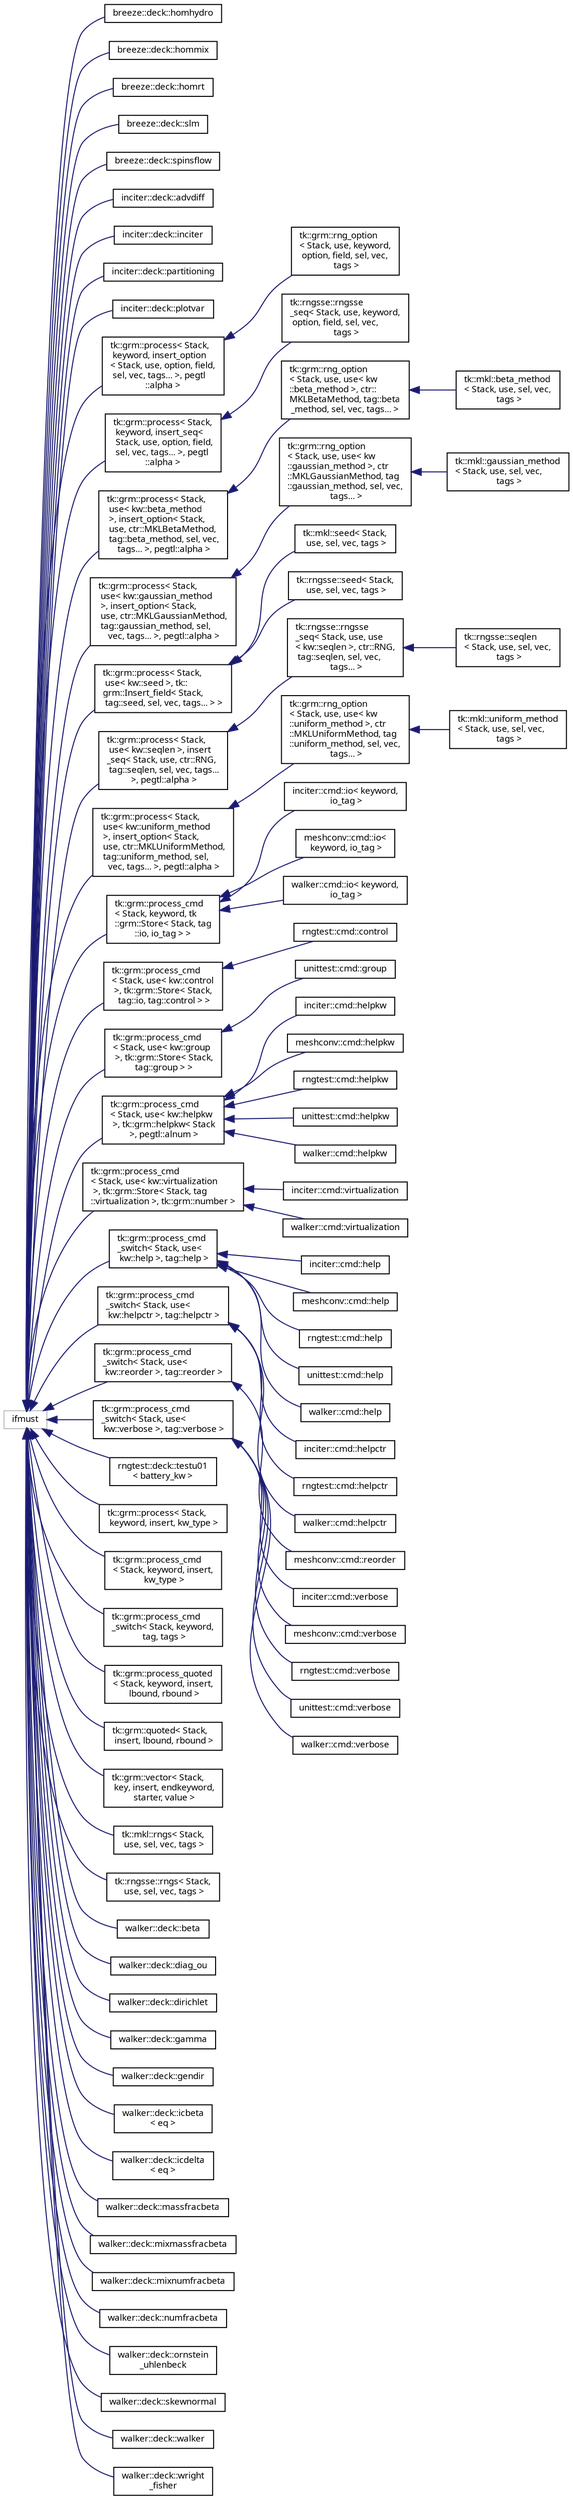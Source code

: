 digraph "Graphical Class Hierarchy"
{
 // INTERACTIVE_SVG=YES
  bgcolor="transparent";
  edge [fontname="sans-serif",fontsize="9",labelfontname="sans-serif",labelfontsize="9"];
  node [fontname="sans-serif",fontsize="9",shape=record];
  rankdir="LR";
  Node1 [label="ifmust",height=0.2,width=0.4,color="grey75"];
  Node1 -> Node2 [dir="back",color="midnightblue",fontsize="9",style="solid",fontname="sans-serif"];
  Node2 [label="breeze::deck::homhydro",height=0.2,width=0.4,color="black",URL="$structbreeze_1_1deck_1_1homhydro.html",tooltip="Match homhydro ... end block. "];
  Node1 -> Node3 [dir="back",color="midnightblue",fontsize="9",style="solid",fontname="sans-serif"];
  Node3 [label="breeze::deck::hommix",height=0.2,width=0.4,color="black",URL="$structbreeze_1_1deck_1_1hommix.html",tooltip="Match material mix models. "];
  Node1 -> Node4 [dir="back",color="midnightblue",fontsize="9",style="solid",fontname="sans-serif"];
  Node4 [label="breeze::deck::homrt",height=0.2,width=0.4,color="black",URL="$structbreeze_1_1deck_1_1homrt.html",tooltip="Match homrt ... end block. "];
  Node1 -> Node5 [dir="back",color="midnightblue",fontsize="9",style="solid",fontname="sans-serif"];
  Node5 [label="breeze::deck::slm",height=0.2,width=0.4,color="black",URL="$structbreeze_1_1deck_1_1slm.html",tooltip="Match slm ... end block. "];
  Node1 -> Node6 [dir="back",color="midnightblue",fontsize="9",style="solid",fontname="sans-serif"];
  Node6 [label="breeze::deck::spinsflow",height=0.2,width=0.4,color="black",URL="$structbreeze_1_1deck_1_1spinsflow.html",tooltip="Match spinsflow ... end block. "];
  Node1 -> Node7 [dir="back",color="midnightblue",fontsize="9",style="solid",fontname="sans-serif"];
  Node7 [label="inciter::deck::advdiff",height=0.2,width=0.4,color="black",URL="$structinciter_1_1deck_1_1advdiff.html",tooltip="advection-diffusion partial differential equation for a scalar "];
  Node1 -> Node8 [dir="back",color="midnightblue",fontsize="9",style="solid",fontname="sans-serif"];
  Node8 [label="inciter::deck::inciter",height=0.2,width=0.4,color="black",URL="$structinciter_1_1deck_1_1inciter.html",tooltip="&#39;inciter&#39; block "];
  Node1 -> Node9 [dir="back",color="midnightblue",fontsize="9",style="solid",fontname="sans-serif"];
  Node9 [label="inciter::deck::partitioning",height=0.2,width=0.4,color="black",URL="$structinciter_1_1deck_1_1partitioning.html",tooltip="partitioning ... end block "];
  Node1 -> Node10 [dir="back",color="midnightblue",fontsize="9",style="solid",fontname="sans-serif"];
  Node10 [label="inciter::deck::plotvar",height=0.2,width=0.4,color="black",URL="$structinciter_1_1deck_1_1plotvar.html",tooltip="plotvar ... end block "];
  Node1 -> Node11 [dir="back",color="midnightblue",fontsize="9",style="solid",fontname="sans-serif"];
  Node11 [label="tk::grm::process\< Stack,\l keyword, insert_option\l\< Stack, use, option, field,\l sel, vec, tags... \>, pegtl\l::alpha \>",height=0.2,width=0.4,color="black",URL="$structtk_1_1grm_1_1process.html"];
  Node11 -> Node12 [dir="back",color="midnightblue",fontsize="9",style="solid",fontname="sans-serif"];
  Node12 [label="tk::grm::rng_option\l\< Stack, use, keyword,\l option, field, sel, vec,\l tags \>",height=0.2,width=0.4,color="black",URL="$structtk_1_1grm_1_1rng__option.html",tooltip="Insert RNG parameter. "];
  Node1 -> Node13 [dir="back",color="midnightblue",fontsize="9",style="solid",fontname="sans-serif"];
  Node13 [label="tk::grm::process\< Stack,\l keyword, insert_seq\<\l Stack, use, option, field,\l sel, vec, tags... \>, pegtl\l::alpha \>",height=0.2,width=0.4,color="black",URL="$structtk_1_1grm_1_1process.html"];
  Node13 -> Node14 [dir="back",color="midnightblue",fontsize="9",style="solid",fontname="sans-serif"];
  Node14 [label="tk::rngsse::rngsse\l_seq\< Stack, use, keyword,\l option, field, sel, vec,\l tags \>",height=0.2,width=0.4,color="black",URL="$structtk_1_1rngsse_1_1rngsse__seq.html",tooltip="Match and set RNG sequence length parameter. "];
  Node1 -> Node15 [dir="back",color="midnightblue",fontsize="9",style="solid",fontname="sans-serif"];
  Node15 [label="tk::grm::process\< Stack,\l use\< kw::beta_method\l \>, insert_option\< Stack,\l use, ctr::MKLBetaMethod,\l tag::beta_method, sel, vec,\l tags... \>, pegtl::alpha \>",height=0.2,width=0.4,color="black",URL="$structtk_1_1grm_1_1process.html"];
  Node15 -> Node16 [dir="back",color="midnightblue",fontsize="9",style="solid",fontname="sans-serif"];
  Node16 [label="tk::grm::rng_option\l\< Stack, use, use\< kw\l::beta_method \>, ctr::\lMKLBetaMethod, tag::beta\l_method, sel, vec, tags... \>",height=0.2,width=0.4,color="black",URL="$structtk_1_1grm_1_1rng__option.html"];
  Node16 -> Node17 [dir="back",color="midnightblue",fontsize="9",style="solid",fontname="sans-serif"];
  Node17 [label="tk::mkl::beta_method\l\< Stack, use, sel, vec,\l tags \>",height=0.2,width=0.4,color="black",URL="$structtk_1_1mkl_1_1beta__method.html",tooltip="Match and set MKL beta method algorithm. "];
  Node1 -> Node18 [dir="back",color="midnightblue",fontsize="9",style="solid",fontname="sans-serif"];
  Node18 [label="tk::grm::process\< Stack,\l use\< kw::gaussian_method\l \>, insert_option\< Stack,\l use, ctr::MKLGaussianMethod,\l tag::gaussian_method, sel,\l vec, tags... \>, pegtl::alpha \>",height=0.2,width=0.4,color="black",URL="$structtk_1_1grm_1_1process.html"];
  Node18 -> Node19 [dir="back",color="midnightblue",fontsize="9",style="solid",fontname="sans-serif"];
  Node19 [label="tk::grm::rng_option\l\< Stack, use, use\< kw\l::gaussian_method \>, ctr\l::MKLGaussianMethod, tag\l::gaussian_method, sel, vec,\l tags... \>",height=0.2,width=0.4,color="black",URL="$structtk_1_1grm_1_1rng__option.html"];
  Node19 -> Node20 [dir="back",color="midnightblue",fontsize="9",style="solid",fontname="sans-serif"];
  Node20 [label="tk::mkl::gaussian_method\l\< Stack, use, sel, vec,\l tags \>",height=0.2,width=0.4,color="black",URL="$structtk_1_1mkl_1_1gaussian__method.html",tooltip="Match and set MKL Gaussian method algorithm. "];
  Node1 -> Node21 [dir="back",color="midnightblue",fontsize="9",style="solid",fontname="sans-serif"];
  Node21 [label="tk::grm::process\< Stack,\l use\< kw::seed \>, tk::\lgrm::Insert_field\< Stack,\l tag::seed, sel, vec, tags... \> \>",height=0.2,width=0.4,color="black",URL="$structtk_1_1grm_1_1process.html"];
  Node21 -> Node22 [dir="back",color="midnightblue",fontsize="9",style="solid",fontname="sans-serif"];
  Node22 [label="tk::mkl::seed\< Stack,\l use, sel, vec, tags \>",height=0.2,width=0.4,color="black",URL="$structtk_1_1mkl_1_1seed.html",tooltip="Match and set MKL RNG seed. "];
  Node21 -> Node23 [dir="back",color="midnightblue",fontsize="9",style="solid",fontname="sans-serif"];
  Node23 [label="tk::rngsse::seed\< Stack,\l use, sel, vec, tags \>",height=0.2,width=0.4,color="black",URL="$structtk_1_1rngsse_1_1seed.html",tooltip="Match and set RNGSSE RNG seed. "];
  Node1 -> Node24 [dir="back",color="midnightblue",fontsize="9",style="solid",fontname="sans-serif"];
  Node24 [label="tk::grm::process\< Stack,\l use\< kw::seqlen \>, insert\l_seq\< Stack, use, ctr::RNG,\l tag::seqlen, sel, vec, tags...\l \>, pegtl::alpha \>",height=0.2,width=0.4,color="black",URL="$structtk_1_1grm_1_1process.html"];
  Node24 -> Node25 [dir="back",color="midnightblue",fontsize="9",style="solid",fontname="sans-serif"];
  Node25 [label="tk::rngsse::rngsse\l_seq\< Stack, use, use\l\< kw::seqlen \>, ctr::RNG,\l tag::seqlen, sel, vec,\l tags... \>",height=0.2,width=0.4,color="black",URL="$structtk_1_1rngsse_1_1rngsse__seq.html"];
  Node25 -> Node26 [dir="back",color="midnightblue",fontsize="9",style="solid",fontname="sans-serif"];
  Node26 [label="tk::rngsse::seqlen\l\< Stack, use, sel, vec,\l tags \>",height=0.2,width=0.4,color="black",URL="$structtk_1_1rngsse_1_1seqlen.html",tooltip="Match and set RNGSSE sequence length. "];
  Node1 -> Node27 [dir="back",color="midnightblue",fontsize="9",style="solid",fontname="sans-serif"];
  Node27 [label="tk::grm::process\< Stack,\l use\< kw::uniform_method\l \>, insert_option\< Stack,\l use, ctr::MKLUniformMethod,\l tag::uniform_method, sel,\l vec, tags... \>, pegtl::alpha \>",height=0.2,width=0.4,color="black",URL="$structtk_1_1grm_1_1process.html"];
  Node27 -> Node28 [dir="back",color="midnightblue",fontsize="9",style="solid",fontname="sans-serif"];
  Node28 [label="tk::grm::rng_option\l\< Stack, use, use\< kw\l::uniform_method \>, ctr\l::MKLUniformMethod, tag\l::uniform_method, sel, vec,\l tags... \>",height=0.2,width=0.4,color="black",URL="$structtk_1_1grm_1_1rng__option.html"];
  Node28 -> Node29 [dir="back",color="midnightblue",fontsize="9",style="solid",fontname="sans-serif"];
  Node29 [label="tk::mkl::uniform_method\l\< Stack, use, sel, vec,\l tags \>",height=0.2,width=0.4,color="black",URL="$structtk_1_1mkl_1_1uniform__method.html",tooltip="Match and set MKL uniform method algorithm. "];
  Node1 -> Node30 [dir="back",color="midnightblue",fontsize="9",style="solid",fontname="sans-serif"];
  Node30 [label="tk::grm::process_cmd\l\< Stack, keyword, tk\l::grm::Store\< Stack, tag\l::io, io_tag \> \>",height=0.2,width=0.4,color="black",URL="$structtk_1_1grm_1_1process__cmd.html"];
  Node30 -> Node31 [dir="back",color="midnightblue",fontsize="9",style="solid",fontname="sans-serif"];
  Node31 [label="inciter::cmd::io\< keyword,\l io_tag \>",height=0.2,width=0.4,color="black",URL="$structinciter_1_1cmd_1_1io.html",tooltip="Match and set io parameter. "];
  Node30 -> Node32 [dir="back",color="midnightblue",fontsize="9",style="solid",fontname="sans-serif"];
  Node32 [label="meshconv::cmd::io\<\l keyword, io_tag \>",height=0.2,width=0.4,color="black",URL="$structmeshconv_1_1cmd_1_1io.html",tooltip="Match and set io parameter. "];
  Node30 -> Node33 [dir="back",color="midnightblue",fontsize="9",style="solid",fontname="sans-serif"];
  Node33 [label="walker::cmd::io\< keyword,\l io_tag \>",height=0.2,width=0.4,color="black",URL="$structwalker_1_1cmd_1_1io.html",tooltip="io parameter "];
  Node1 -> Node34 [dir="back",color="midnightblue",fontsize="9",style="solid",fontname="sans-serif"];
  Node34 [label="tk::grm::process_cmd\l\< Stack, use\< kw::control\l \>, tk::grm::Store\< Stack,\l tag::io, tag::control \> \>",height=0.2,width=0.4,color="black",URL="$structtk_1_1grm_1_1process__cmd.html"];
  Node34 -> Node35 [dir="back",color="midnightblue",fontsize="9",style="solid",fontname="sans-serif"];
  Node35 [label="rngtest::cmd::control",height=0.2,width=0.4,color="black",URL="$structrngtest_1_1cmd_1_1control.html",tooltip="Match and set control (i.e., input deck) file name. "];
  Node1 -> Node36 [dir="back",color="midnightblue",fontsize="9",style="solid",fontname="sans-serif"];
  Node36 [label="tk::grm::process_cmd\l\< Stack, use\< kw::group\l \>, tk::grm::Store\< Stack,\l tag::group \> \>",height=0.2,width=0.4,color="black",URL="$structtk_1_1grm_1_1process__cmd.html"];
  Node36 -> Node37 [dir="back",color="midnightblue",fontsize="9",style="solid",fontname="sans-serif"];
  Node37 [label="unittest::cmd::group",height=0.2,width=0.4,color="black",URL="$structunittest_1_1cmd_1_1group.html",tooltip="Match test group name(s) and only run those. "];
  Node1 -> Node38 [dir="back",color="midnightblue",fontsize="9",style="solid",fontname="sans-serif"];
  Node38 [label="tk::grm::process_cmd\l\< Stack, use\< kw::helpkw\l \>, tk::grm::helpkw\< Stack\l \>, pegtl::alnum \>",height=0.2,width=0.4,color="black",URL="$structtk_1_1grm_1_1process__cmd.html"];
  Node38 -> Node39 [dir="back",color="midnightblue",fontsize="9",style="solid",fontname="sans-serif"];
  Node39 [label="inciter::cmd::helpkw",height=0.2,width=0.4,color="black",URL="$structinciter_1_1cmd_1_1helpkw.html",tooltip="Match help on a command-line or control file keyword. "];
  Node38 -> Node40 [dir="back",color="midnightblue",fontsize="9",style="solid",fontname="sans-serif"];
  Node40 [label="meshconv::cmd::helpkw",height=0.2,width=0.4,color="black",URL="$structmeshconv_1_1cmd_1_1helpkw.html",tooltip="Match help on a single command-line or control file keyword. "];
  Node38 -> Node41 [dir="back",color="midnightblue",fontsize="9",style="solid",fontname="sans-serif"];
  Node41 [label="rngtest::cmd::helpkw",height=0.2,width=0.4,color="black",URL="$structrngtest_1_1cmd_1_1helpkw.html",tooltip="Match help on a command-line keyword. "];
  Node38 -> Node42 [dir="back",color="midnightblue",fontsize="9",style="solid",fontname="sans-serif"];
  Node42 [label="unittest::cmd::helpkw",height=0.2,width=0.4,color="black",URL="$structunittest_1_1cmd_1_1helpkw.html",tooltip="Match help on a command-line keyword. "];
  Node38 -> Node43 [dir="back",color="midnightblue",fontsize="9",style="solid",fontname="sans-serif"];
  Node43 [label="walker::cmd::helpkw",height=0.2,width=0.4,color="black",URL="$structwalker_1_1cmd_1_1helpkw.html",tooltip="help on a command-line keyword "];
  Node1 -> Node44 [dir="back",color="midnightblue",fontsize="9",style="solid",fontname="sans-serif"];
  Node44 [label="tk::grm::process_cmd\l\< Stack, use\< kw::virtualization\l \>, tk::grm::Store\< Stack, tag\l::virtualization \>, tk::grm::number \>",height=0.2,width=0.4,color="black",URL="$structtk_1_1grm_1_1process__cmd.html"];
  Node44 -> Node45 [dir="back",color="midnightblue",fontsize="9",style="solid",fontname="sans-serif"];
  Node45 [label="inciter::cmd::virtualization",height=0.2,width=0.4,color="black",URL="$structinciter_1_1cmd_1_1virtualization.html",tooltip="Match and set virtualization parameter. "];
  Node44 -> Node46 [dir="back",color="midnightblue",fontsize="9",style="solid",fontname="sans-serif"];
  Node46 [label="walker::cmd::virtualization",height=0.2,width=0.4,color="black",URL="$structwalker_1_1cmd_1_1virtualization.html",tooltip="virtualization parameter "];
  Node1 -> Node47 [dir="back",color="midnightblue",fontsize="9",style="solid",fontname="sans-serif"];
  Node47 [label="tk::grm::process_cmd\l_switch\< Stack, use\<\l kw::help \>, tag::help \>",height=0.2,width=0.4,color="black",URL="$structtk_1_1grm_1_1process__cmd__switch.html"];
  Node47 -> Node48 [dir="back",color="midnightblue",fontsize="9",style="solid",fontname="sans-serif"];
  Node48 [label="inciter::cmd::help",height=0.2,width=0.4,color="black",URL="$structinciter_1_1cmd_1_1help.html",tooltip="Match help on command-line parameters. "];
  Node47 -> Node49 [dir="back",color="midnightblue",fontsize="9",style="solid",fontname="sans-serif"];
  Node49 [label="meshconv::cmd::help",height=0.2,width=0.4,color="black",URL="$structmeshconv_1_1cmd_1_1help.html",tooltip="Match help on command-line parameters. "];
  Node47 -> Node50 [dir="back",color="midnightblue",fontsize="9",style="solid",fontname="sans-serif"];
  Node50 [label="rngtest::cmd::help",height=0.2,width=0.4,color="black",URL="$structrngtest_1_1cmd_1_1help.html",tooltip="Match help on command-line parameters. "];
  Node47 -> Node51 [dir="back",color="midnightblue",fontsize="9",style="solid",fontname="sans-serif"];
  Node51 [label="unittest::cmd::help",height=0.2,width=0.4,color="black",URL="$structunittest_1_1cmd_1_1help.html",tooltip="Match help on command-line parameters. "];
  Node47 -> Node52 [dir="back",color="midnightblue",fontsize="9",style="solid",fontname="sans-serif"];
  Node52 [label="walker::cmd::help",height=0.2,width=0.4,color="black",URL="$structwalker_1_1cmd_1_1help.html",tooltip="help on command-line parameters "];
  Node1 -> Node53 [dir="back",color="midnightblue",fontsize="9",style="solid",fontname="sans-serif"];
  Node53 [label="tk::grm::process_cmd\l_switch\< Stack, use\<\l kw::helpctr \>, tag::helpctr \>",height=0.2,width=0.4,color="black",URL="$structtk_1_1grm_1_1process__cmd__switch.html"];
  Node53 -> Node54 [dir="back",color="midnightblue",fontsize="9",style="solid",fontname="sans-serif"];
  Node54 [label="inciter::cmd::helpctr",height=0.2,width=0.4,color="black",URL="$structinciter_1_1cmd_1_1helpctr.html",tooltip="Match help on control file keywords. "];
  Node53 -> Node55 [dir="back",color="midnightblue",fontsize="9",style="solid",fontname="sans-serif"];
  Node55 [label="rngtest::cmd::helpctr",height=0.2,width=0.4,color="black",URL="$structrngtest_1_1cmd_1_1helpctr.html",tooltip="Match help on control file keywords. "];
  Node53 -> Node56 [dir="back",color="midnightblue",fontsize="9",style="solid",fontname="sans-serif"];
  Node56 [label="walker::cmd::helpctr",height=0.2,width=0.4,color="black",URL="$structwalker_1_1cmd_1_1helpctr.html",tooltip="help on control file keywords "];
  Node1 -> Node57 [dir="back",color="midnightblue",fontsize="9",style="solid",fontname="sans-serif"];
  Node57 [label="tk::grm::process_cmd\l_switch\< Stack, use\<\l kw::reorder \>, tag::reorder \>",height=0.2,width=0.4,color="black",URL="$structtk_1_1grm_1_1process__cmd__switch.html"];
  Node57 -> Node58 [dir="back",color="midnightblue",fontsize="9",style="solid",fontname="sans-serif"];
  Node58 [label="meshconv::cmd::reorder",height=0.2,width=0.4,color="black",URL="$structmeshconv_1_1cmd_1_1reorder.html",tooltip="brief Match and set reorder switch (i.e., reorder mesh nodes or not) "];
  Node1 -> Node59 [dir="back",color="midnightblue",fontsize="9",style="solid",fontname="sans-serif"];
  Node59 [label="tk::grm::process_cmd\l_switch\< Stack, use\<\l kw::verbose \>, tag::verbose \>",height=0.2,width=0.4,color="black",URL="$structtk_1_1grm_1_1process__cmd__switch.html"];
  Node59 -> Node60 [dir="back",color="midnightblue",fontsize="9",style="solid",fontname="sans-serif"];
  Node60 [label="inciter::cmd::verbose",height=0.2,width=0.4,color="black",URL="$structinciter_1_1cmd_1_1verbose.html",tooltip="Match and set verbose switch (i.e., verbose or quiet output) "];
  Node59 -> Node61 [dir="back",color="midnightblue",fontsize="9",style="solid",fontname="sans-serif"];
  Node61 [label="meshconv::cmd::verbose",height=0.2,width=0.4,color="black",URL="$structmeshconv_1_1cmd_1_1verbose.html",tooltip="brief Match and set verbose switch (i.e., verbose or quiet output) "];
  Node59 -> Node62 [dir="back",color="midnightblue",fontsize="9",style="solid",fontname="sans-serif"];
  Node62 [label="rngtest::cmd::verbose",height=0.2,width=0.4,color="black",URL="$structrngtest_1_1cmd_1_1verbose.html",tooltip="Match and set verbose switch (i.e., verbose or quiet output) "];
  Node59 -> Node63 [dir="back",color="midnightblue",fontsize="9",style="solid",fontname="sans-serif"];
  Node63 [label="unittest::cmd::verbose",height=0.2,width=0.4,color="black",URL="$structunittest_1_1cmd_1_1verbose.html",tooltip="Match and set verbose switch (i.e., verbose or quiet output) "];
  Node59 -> Node64 [dir="back",color="midnightblue",fontsize="9",style="solid",fontname="sans-serif"];
  Node64 [label="walker::cmd::verbose",height=0.2,width=0.4,color="black",URL="$structwalker_1_1cmd_1_1verbose.html",tooltip="verbose (i.e., verbose or quiet output) "];
  Node1 -> Node65 [dir="back",color="midnightblue",fontsize="9",style="solid",fontname="sans-serif"];
  Node65 [label="rngtest::deck::testu01\l\< battery_kw \>",height=0.2,width=0.4,color="black",URL="$structrngtest_1_1deck_1_1testu01.html"];
  Node1 -> Node66 [dir="back",color="midnightblue",fontsize="9",style="solid",fontname="sans-serif"];
  Node66 [label="tk::grm::process\< Stack,\l keyword, insert, kw_type \>",height=0.2,width=0.4,color="black",URL="$structtk_1_1grm_1_1process.html",tooltip="Process &#39;keyword&#39; and call its &#39;insert&#39; action if matches &#39;kw_type&#39;. "];
  Node1 -> Node67 [dir="back",color="midnightblue",fontsize="9",style="solid",fontname="sans-serif"];
  Node67 [label="tk::grm::process_cmd\l\< Stack, keyword, insert,\l kw_type \>",height=0.2,width=0.4,color="black",URL="$structtk_1_1grm_1_1process__cmd.html",tooltip="Process command line &#39;keyword&#39; and call its &#39;insert&#39; action if matches &#39;kw_type&#39;. ..."];
  Node1 -> Node68 [dir="back",color="midnightblue",fontsize="9",style="solid",fontname="sans-serif"];
  Node68 [label="tk::grm::process_cmd\l_switch\< Stack, keyword,\l tag, tags \>",height=0.2,width=0.4,color="black",URL="$structtk_1_1grm_1_1process__cmd__switch.html",tooltip="Process command line switch &#39;keyword&#39;. "];
  Node1 -> Node69 [dir="back",color="midnightblue",fontsize="9",style="solid",fontname="sans-serif"];
  Node69 [label="tk::grm::process_quoted\l\< Stack, keyword, insert,\l lbound, rbound \>",height=0.2,width=0.4,color="black",URL="$structtk_1_1grm_1_1process__quoted.html",tooltip="Process &#39;keyword&#39; and call its &#39;insert&#39; action for a string matched between characters &#39;lbound&#39; and &#39;..."];
  Node1 -> Node70 [dir="back",color="midnightblue",fontsize="9",style="solid",fontname="sans-serif"];
  Node70 [label="tk::grm::quoted\< Stack,\l insert, lbound, rbound \>",height=0.2,width=0.4,color="black",URL="$structtk_1_1grm_1_1quoted.html",tooltip="Scan string between characters &#39;lbound&#39; and &#39;rbound&#39; and if matches apply action &#39;insert&#39;. "];
  Node1 -> Node71 [dir="back",color="midnightblue",fontsize="9",style="solid",fontname="sans-serif"];
  Node71 [label="tk::grm::vector\< Stack,\l key, insert, endkeyword,\l starter, value \>",height=0.2,width=0.4,color="black",URL="$structtk_1_1grm_1_1vector.html",tooltip="Plow through vector of values between keywords &#39;key&#39; and &#39;endkeyword&#39;, calling &#39;insert&#39; for each if m..."];
  Node1 -> Node72 [dir="back",color="midnightblue",fontsize="9",style="solid",fontname="sans-serif"];
  Node72 [label="tk::mkl::rngs\< Stack,\l use, sel, vec, tags \>",height=0.2,width=0.4,color="black",URL="$structtk_1_1mkl_1_1rngs.html",tooltip="Match MKL RNGs in an rngs ... end block. "];
  Node1 -> Node73 [dir="back",color="midnightblue",fontsize="9",style="solid",fontname="sans-serif"];
  Node73 [label="tk::rngsse::rngs\< Stack,\l use, sel, vec, tags \>",height=0.2,width=0.4,color="black",URL="$structtk_1_1rngsse_1_1rngs.html",tooltip="Match RNGSSE RNGs in an rngs ... end block. "];
  Node1 -> Node74 [dir="back",color="midnightblue",fontsize="9",style="solid",fontname="sans-serif"];
  Node74 [label="walker::deck::beta",height=0.2,width=0.4,color="black",URL="$structwalker_1_1deck_1_1beta.html",tooltip="Beta SDE. "];
  Node1 -> Node75 [dir="back",color="midnightblue",fontsize="9",style="solid",fontname="sans-serif"];
  Node75 [label="walker::deck::diag_ou",height=0.2,width=0.4,color="black",URL="$structwalker_1_1deck_1_1diag__ou.html",tooltip="Diagonal Ornstein-Uhlenbeck SDE. "];
  Node1 -> Node76 [dir="back",color="midnightblue",fontsize="9",style="solid",fontname="sans-serif"];
  Node76 [label="walker::deck::dirichlet",height=0.2,width=0.4,color="black",URL="$structwalker_1_1deck_1_1dirichlet.html",tooltip="Dirichlet SDE. "];
  Node1 -> Node77 [dir="back",color="midnightblue",fontsize="9",style="solid",fontname="sans-serif"];
  Node77 [label="walker::deck::gamma",height=0.2,width=0.4,color="black",URL="$structwalker_1_1deck_1_1gamma.html",tooltip="Gamma SDE. "];
  Node1 -> Node78 [dir="back",color="midnightblue",fontsize="9",style="solid",fontname="sans-serif"];
  Node78 [label="walker::deck::gendir",height=0.2,width=0.4,color="black",URL="$structwalker_1_1deck_1_1gendir.html",tooltip="Generalized Dirichlet SDE. "];
  Node1 -> Node79 [dir="back",color="midnightblue",fontsize="9",style="solid",fontname="sans-serif"];
  Node79 [label="walker::deck::icbeta\l\< eq \>",height=0.2,width=0.4,color="black",URL="$structwalker_1_1deck_1_1icbeta.html",tooltip="scan icbeta ... end block "];
  Node1 -> Node80 [dir="back",color="midnightblue",fontsize="9",style="solid",fontname="sans-serif"];
  Node80 [label="walker::deck::icdelta\l\< eq \>",height=0.2,width=0.4,color="black",URL="$structwalker_1_1deck_1_1icdelta.html",tooltip="scan icdelta ... end block "];
  Node1 -> Node81 [dir="back",color="midnightblue",fontsize="9",style="solid",fontname="sans-serif"];
  Node81 [label="walker::deck::massfracbeta",height=0.2,width=0.4,color="black",URL="$structwalker_1_1deck_1_1massfracbeta.html",tooltip="Mass-fraction beta SDE. "];
  Node1 -> Node82 [dir="back",color="midnightblue",fontsize="9",style="solid",fontname="sans-serif"];
  Node82 [label="walker::deck::mixmassfracbeta",height=0.2,width=0.4,color="black",URL="$structwalker_1_1deck_1_1mixmassfracbeta.html",tooltip="Mix mass-fraction beta SDE. "];
  Node1 -> Node83 [dir="back",color="midnightblue",fontsize="9",style="solid",fontname="sans-serif"];
  Node83 [label="walker::deck::mixnumfracbeta",height=0.2,width=0.4,color="black",URL="$structwalker_1_1deck_1_1mixnumfracbeta.html",tooltip="Mix number-fraction beta SDE. "];
  Node1 -> Node84 [dir="back",color="midnightblue",fontsize="9",style="solid",fontname="sans-serif"];
  Node84 [label="walker::deck::numfracbeta",height=0.2,width=0.4,color="black",URL="$structwalker_1_1deck_1_1numfracbeta.html",tooltip="Number-fraction beta SDE. "];
  Node1 -> Node85 [dir="back",color="midnightblue",fontsize="9",style="solid",fontname="sans-serif"];
  Node85 [label="walker::deck::ornstein\l_uhlenbeck",height=0.2,width=0.4,color="black",URL="$structwalker_1_1deck_1_1ornstein__uhlenbeck.html",tooltip="Ornstein-Uhlenbeck SDE. "];
  Node1 -> Node86 [dir="back",color="midnightblue",fontsize="9",style="solid",fontname="sans-serif"];
  Node86 [label="walker::deck::skewnormal",height=0.2,width=0.4,color="black",URL="$structwalker_1_1deck_1_1skewnormal.html",tooltip="Skew-normal SDE. "];
  Node1 -> Node87 [dir="back",color="midnightblue",fontsize="9",style="solid",fontname="sans-serif"];
  Node87 [label="walker::deck::walker",height=0.2,width=0.4,color="black",URL="$structwalker_1_1deck_1_1walker.html",tooltip="&#39;walker&#39; block "];
  Node1 -> Node88 [dir="back",color="midnightblue",fontsize="9",style="solid",fontname="sans-serif"];
  Node88 [label="walker::deck::wright\l_fisher",height=0.2,width=0.4,color="black",URL="$structwalker_1_1deck_1_1wright__fisher.html",tooltip="Wright-Fisher SDE. "];
}
